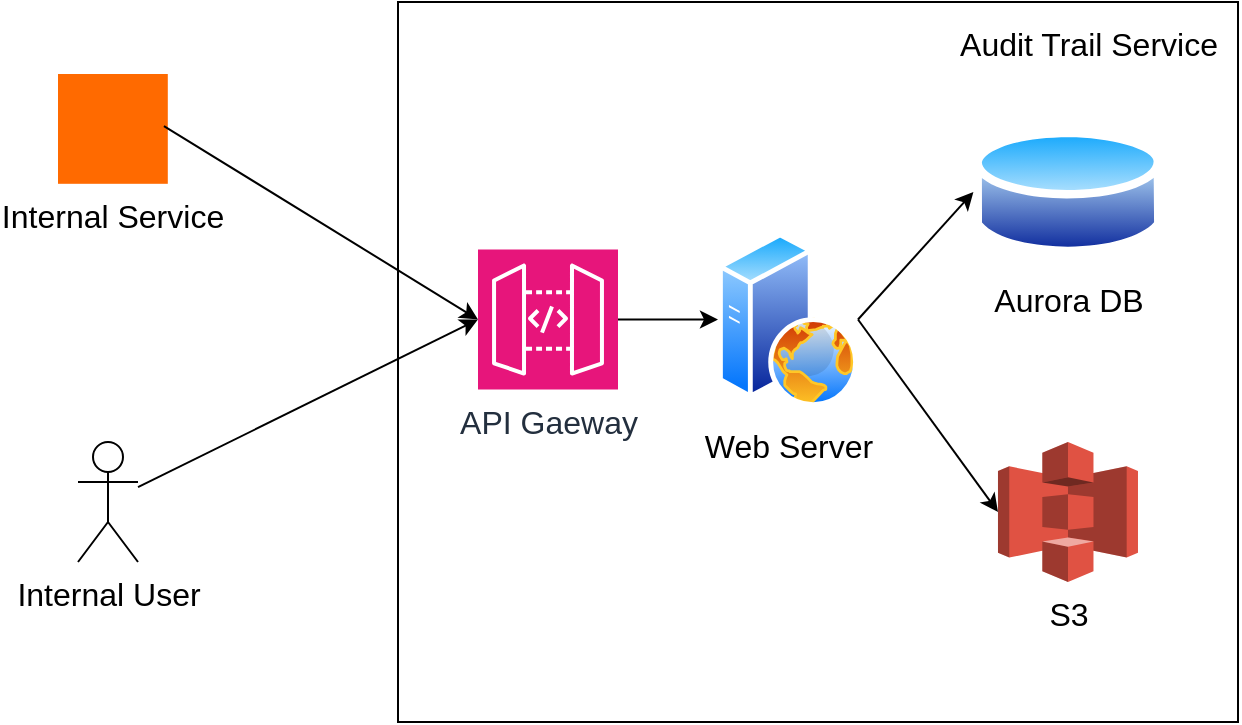 <mxfile version="28.2.5">
  <diagram name="Page-1" id="VXtb2nPkONFGcZa5ZnE_">
    <mxGraphModel dx="1368" dy="875" grid="1" gridSize="10" guides="1" tooltips="1" connect="1" arrows="1" fold="1" page="1" pageScale="1" pageWidth="850" pageHeight="1100" math="0" shadow="0">
      <root>
        <mxCell id="0" />
        <mxCell id="1" parent="0" />
        <mxCell id="WtTVvafhwajfm4MTaFXI-7" value="" style="rounded=0;whiteSpace=wrap;html=1;labelPosition=right;verticalLabelPosition=top;align=left;verticalAlign=bottom;" parent="1" vertex="1">
          <mxGeometry x="260" y="80" width="420" height="360" as="geometry" />
        </mxCell>
        <mxCell id="WtTVvafhwajfm4MTaFXI-2" value="Web Server" style="image;aspect=fixed;perimeter=ellipsePerimeter;html=1;align=center;shadow=0;dashed=0;spacingTop=3;image=img/lib/active_directory/web_server.svg;fontSize=16;" parent="1" vertex="1">
          <mxGeometry x="420" y="195" width="70" height="87.5" as="geometry" />
        </mxCell>
        <mxCell id="WtTVvafhwajfm4MTaFXI-3" value="Aurora DB" style="image;aspect=fixed;perimeter=ellipsePerimeter;html=1;align=center;shadow=0;dashed=0;spacingTop=3;image=img/lib/active_directory/database.svg;fontSize=16;" parent="1" vertex="1">
          <mxGeometry x="547.7" y="140" width="94.59" height="70" as="geometry" />
        </mxCell>
        <mxCell id="WtTVvafhwajfm4MTaFXI-4" value="S3" style="outlineConnect=0;dashed=0;verticalLabelPosition=bottom;verticalAlign=top;align=center;html=1;shape=mxgraph.aws3.s3;fillColor=#E05243;gradientColor=none;fontSize=16;" parent="1" vertex="1">
          <mxGeometry x="559.99" y="300" width="70" height="70" as="geometry" />
        </mxCell>
        <mxCell id="WtTVvafhwajfm4MTaFXI-5" value="Internal Service" style="points=[];aspect=fixed;html=1;align=center;shadow=0;dashed=0;fillColor=#FF6A00;strokeColor=none;shape=mxgraph.alibaba_cloud.webplus_web_app_service;labelPosition=center;verticalLabelPosition=bottom;verticalAlign=top;fontSize=16;" parent="1" vertex="1">
          <mxGeometry x="90" y="116" width="54.9" height="54.9" as="geometry" />
        </mxCell>
        <mxCell id="WtTVvafhwajfm4MTaFXI-6" value="Internal User" style="shape=umlActor;verticalLabelPosition=bottom;verticalAlign=top;html=1;outlineConnect=0;fontSize=16;" parent="1" vertex="1">
          <mxGeometry x="100" y="300" width="30" height="60" as="geometry" />
        </mxCell>
        <mxCell id="WtTVvafhwajfm4MTaFXI-8" value="Audit Trail Service" style="text;html=1;align=center;verticalAlign=middle;resizable=0;points=[];autosize=1;strokeColor=none;fillColor=none;fontSize=16;" parent="1" vertex="1">
          <mxGeometry x="530" y="86" width="150" height="30" as="geometry" />
        </mxCell>
        <mxCell id="WtTVvafhwajfm4MTaFXI-9" value="" style="endArrow=classic;html=1;rounded=0;entryX=0;entryY=0.5;entryDx=0;entryDy=0;entryPerimeter=0;" parent="1" source="WtTVvafhwajfm4MTaFXI-6" target="E_Ix-bq6Br029kDSQJIA-1" edge="1">
          <mxGeometry width="50" height="50" relative="1" as="geometry">
            <mxPoint x="190" y="260" as="sourcePoint" />
            <mxPoint x="420" y="430" as="targetPoint" />
          </mxGeometry>
        </mxCell>
        <mxCell id="WtTVvafhwajfm4MTaFXI-10" value="" style="endArrow=classic;html=1;rounded=0;exitX=1;exitY=0.5;exitDx=0;exitDy=0;entryX=0;entryY=0.5;entryDx=0;entryDy=0;" parent="1" source="WtTVvafhwajfm4MTaFXI-2" target="WtTVvafhwajfm4MTaFXI-3" edge="1">
          <mxGeometry width="50" height="50" relative="1" as="geometry">
            <mxPoint x="290" y="538" as="sourcePoint" />
            <mxPoint x="479" y="485" as="targetPoint" />
          </mxGeometry>
        </mxCell>
        <mxCell id="WtTVvafhwajfm4MTaFXI-11" value="" style="endArrow=classic;html=1;rounded=0;exitX=1;exitY=0.5;exitDx=0;exitDy=0;entryX=0;entryY=0.5;entryDx=0;entryDy=0;entryPerimeter=0;" parent="1" source="WtTVvafhwajfm4MTaFXI-2" target="WtTVvafhwajfm4MTaFXI-4" edge="1">
          <mxGeometry width="50" height="50" relative="1" as="geometry">
            <mxPoint x="430" y="618" as="sourcePoint" />
            <mxPoint x="619" y="565" as="targetPoint" />
          </mxGeometry>
        </mxCell>
        <mxCell id="WtTVvafhwajfm4MTaFXI-12" value="" style="endArrow=classic;html=1;rounded=0;exitX=0.965;exitY=0.474;exitDx=0;exitDy=0;exitPerimeter=0;entryX=0;entryY=0.5;entryDx=0;entryDy=0;entryPerimeter=0;" parent="1" source="WtTVvafhwajfm4MTaFXI-5" target="E_Ix-bq6Br029kDSQJIA-1" edge="1">
          <mxGeometry width="50" height="50" relative="1" as="geometry">
            <mxPoint x="210" y="483" as="sourcePoint" />
            <mxPoint x="310" y="240" as="targetPoint" />
          </mxGeometry>
        </mxCell>
        <mxCell id="E_Ix-bq6Br029kDSQJIA-1" value="API Gaeway" style="sketch=0;points=[[0,0,0],[0.25,0,0],[0.5,0,0],[0.75,0,0],[1,0,0],[0,1,0],[0.25,1,0],[0.5,1,0],[0.75,1,0],[1,1,0],[0,0.25,0],[0,0.5,0],[0,0.75,0],[1,0.25,0],[1,0.5,0],[1,0.75,0]];outlineConnect=0;fontColor=#232F3E;fillColor=#E7157B;strokeColor=#ffffff;dashed=0;verticalLabelPosition=bottom;verticalAlign=top;align=center;html=1;fontSize=16;fontStyle=0;aspect=fixed;shape=mxgraph.aws4.resourceIcon;resIcon=mxgraph.aws4.api_gateway;" vertex="1" parent="1">
          <mxGeometry x="300" y="203.75" width="70" height="70" as="geometry" />
        </mxCell>
        <mxCell id="E_Ix-bq6Br029kDSQJIA-2" value="" style="endArrow=classic;html=1;rounded=0;entryX=0;entryY=0.5;entryDx=0;entryDy=0;exitX=1;exitY=0.5;exitDx=0;exitDy=0;exitPerimeter=0;" edge="1" parent="1" source="E_Ix-bq6Br029kDSQJIA-1" target="WtTVvafhwajfm4MTaFXI-2">
          <mxGeometry width="50" height="50" relative="1" as="geometry">
            <mxPoint x="270" y="614" as="sourcePoint" />
            <mxPoint x="440" y="530" as="targetPoint" />
          </mxGeometry>
        </mxCell>
      </root>
    </mxGraphModel>
  </diagram>
</mxfile>

